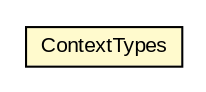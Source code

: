 #!/usr/local/bin/dot
#
# Class diagram 
# Generated by UMLGraph version 5.3 (http://www.umlgraph.org/)
#

digraph G {
	edge [fontname="arial",fontsize=10,labelfontname="arial",labelfontsize=10];
	node [fontname="arial",fontsize=10,shape=plaintext];
	nodesep=0.25;
	ranksep=0.5;
	// context.arch.util.ContextTypes
	c103522 [label=<<table title="context.arch.util.ContextTypes" border="0" cellborder="1" cellspacing="0" cellpadding="2" port="p" bgcolor="lemonChiffon" href="./ContextTypes.html">
		<tr><td><table border="0" cellspacing="0" cellpadding="1">
<tr><td align="center" balign="center"> ContextTypes </td></tr>
		</table></td></tr>
		</table>>, fontname="arial", fontcolor="black", fontsize=10.0];
}

